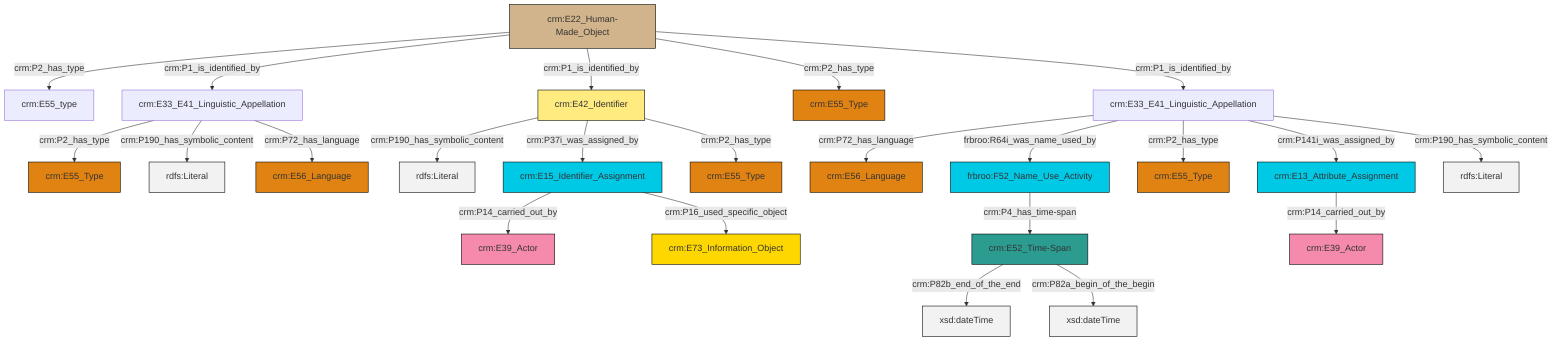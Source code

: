 graph TD
classDef Literal fill:#f2f2f2,stroke:#000000;
classDef CRM_Entity fill:#FFFFFF,stroke:#000000;
classDef Temporal_Entity fill:#00C9E6, stroke:#000000;
classDef Type fill:#E18312, stroke:#000000;
classDef Time-Span fill:#2C9C91, stroke:#000000;
classDef Appellation fill:#FFEB7F, stroke:#000000;
classDef Place fill:#008836, stroke:#000000;
classDef Persistent_Item fill:#B266B2, stroke:#000000;
classDef Conceptual_Object fill:#FFD700, stroke:#000000;
classDef Physical_Thing fill:#D2B48C, stroke:#000000;
classDef Actor fill:#f58aad, stroke:#000000;
classDef PC_Classes fill:#4ce600, stroke:#000000;
classDef Multi fill:#cccccc,stroke:#000000;

0["crm:E22_Human-Made_Object"]:::Physical_Thing -->|crm:P2_has_type| 1["crm:E55_type"]:::Default
0["crm:E22_Human-Made_Object"]:::Physical_Thing -->|crm:P1_is_identified_by| 6["crm:E33_E41_Linguistic_Appellation"]:::Default
0["crm:E22_Human-Made_Object"]:::Physical_Thing -->|crm:P1_is_identified_by| 12["crm:E42_Identifier"]:::Appellation
14["crm:E33_E41_Linguistic_Appellation"]:::Default -->|crm:P72_has_language| 15["crm:E56_Language"]:::Type
16["crm:E15_Identifier_Assignment"]:::Temporal_Entity -->|crm:P14_carried_out_by| 4["crm:E39_Actor"]:::Actor
14["crm:E33_E41_Linguistic_Appellation"]:::Default -->|frbroo:R64i_was_name_used_by| 7["frbroo:F52_Name_Use_Activity"]:::Temporal_Entity
21["crm:E52_Time-Span"]:::Time-Span -->|crm:P82b_end_of_the_end| 23[xsd:dateTime]:::Literal
16["crm:E15_Identifier_Assignment"]:::Temporal_Entity -->|crm:P16_used_specific_object| 24["crm:E73_Information_Object"]:::Conceptual_Object
6["crm:E33_E41_Linguistic_Appellation"]:::Default -->|crm:P2_has_type| 17["crm:E55_Type"]:::Type
12["crm:E42_Identifier"]:::Appellation -->|crm:P190_has_symbolic_content| 31[rdfs:Literal]:::Literal
14["crm:E33_E41_Linguistic_Appellation"]:::Default -->|crm:P2_has_type| 32["crm:E55_Type"]:::Type
7["frbroo:F52_Name_Use_Activity"]:::Temporal_Entity -->|crm:P4_has_time-span| 21["crm:E52_Time-Span"]:::Time-Span
6["crm:E33_E41_Linguistic_Appellation"]:::Default -->|crm:P190_has_symbolic_content| 33[rdfs:Literal]:::Literal
21["crm:E52_Time-Span"]:::Time-Span -->|crm:P82a_begin_of_the_begin| 35[xsd:dateTime]:::Literal
0["crm:E22_Human-Made_Object"]:::Physical_Thing -->|crm:P2_has_type| 38["crm:E55_Type"]:::Type
14["crm:E33_E41_Linguistic_Appellation"]:::Default -->|crm:P141i_was_assigned_by| 19["crm:E13_Attribute_Assignment"]:::Temporal_Entity
12["crm:E42_Identifier"]:::Appellation -->|crm:P37i_was_assigned_by| 16["crm:E15_Identifier_Assignment"]:::Temporal_Entity
19["crm:E13_Attribute_Assignment"]:::Temporal_Entity -->|crm:P14_carried_out_by| 2["crm:E39_Actor"]:::Actor
0["crm:E22_Human-Made_Object"]:::Physical_Thing -->|crm:P1_is_identified_by| 14["crm:E33_E41_Linguistic_Appellation"]:::Default
6["crm:E33_E41_Linguistic_Appellation"]:::Default -->|crm:P72_has_language| 10["crm:E56_Language"]:::Type
12["crm:E42_Identifier"]:::Appellation -->|crm:P2_has_type| 28["crm:E55_Type"]:::Type
14["crm:E33_E41_Linguistic_Appellation"]:::Default -->|crm:P190_has_symbolic_content| 41[rdfs:Literal]:::Literal
